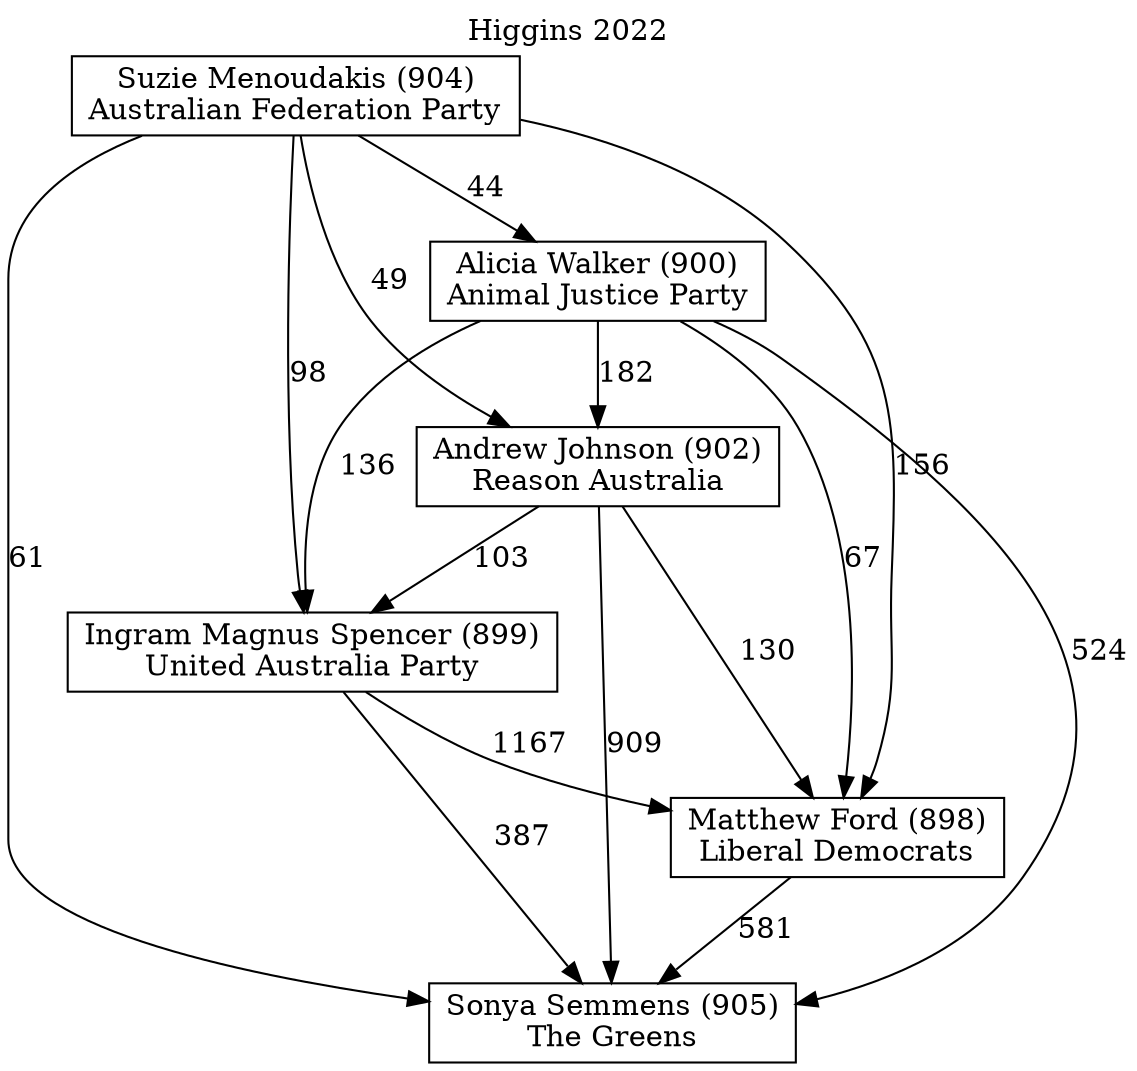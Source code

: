 // House preference flow
digraph "Sonya Semmens (905)_Higgins_2022" {
	graph [label="Higgins 2022" labelloc=t mclimit=10]
	node [shape=box]
	"Andrew Johnson (902)" [label="Andrew Johnson (902)
Reason Australia"]
	"Suzie Menoudakis (904)" [label="Suzie Menoudakis (904)
Australian Federation Party"]
	"Ingram Magnus Spencer (899)" [label="Ingram Magnus Spencer (899)
United Australia Party"]
	"Alicia Walker (900)" [label="Alicia Walker (900)
Animal Justice Party"]
	"Matthew Ford (898)" [label="Matthew Ford (898)
Liberal Democrats"]
	"Sonya Semmens (905)" [label="Sonya Semmens (905)
The Greens"]
	"Andrew Johnson (902)" -> "Matthew Ford (898)" [label=130]
	"Alicia Walker (900)" -> "Matthew Ford (898)" [label=67]
	"Suzie Menoudakis (904)" -> "Matthew Ford (898)" [label=156]
	"Suzie Menoudakis (904)" -> "Alicia Walker (900)" [label=44]
	"Alicia Walker (900)" -> "Ingram Magnus Spencer (899)" [label=136]
	"Andrew Johnson (902)" -> "Ingram Magnus Spencer (899)" [label=103]
	"Matthew Ford (898)" -> "Sonya Semmens (905)" [label=581]
	"Suzie Menoudakis (904)" -> "Sonya Semmens (905)" [label=61]
	"Alicia Walker (900)" -> "Sonya Semmens (905)" [label=524]
	"Ingram Magnus Spencer (899)" -> "Sonya Semmens (905)" [label=387]
	"Andrew Johnson (902)" -> "Sonya Semmens (905)" [label=909]
	"Alicia Walker (900)" -> "Andrew Johnson (902)" [label=182]
	"Suzie Menoudakis (904)" -> "Andrew Johnson (902)" [label=49]
	"Ingram Magnus Spencer (899)" -> "Matthew Ford (898)" [label=1167]
	"Suzie Menoudakis (904)" -> "Ingram Magnus Spencer (899)" [label=98]
}
